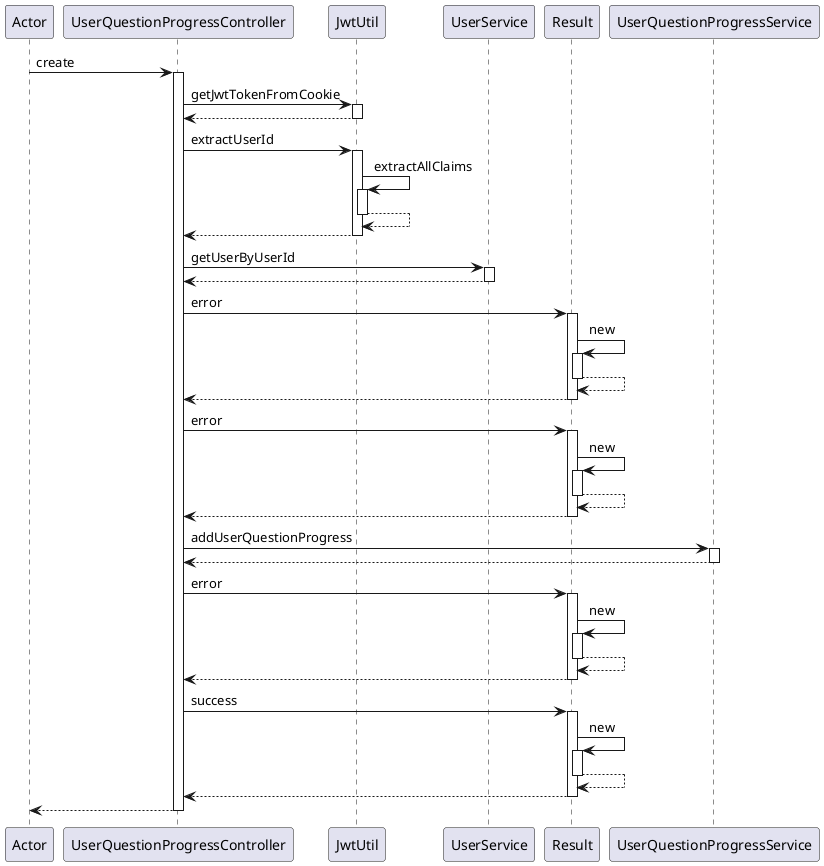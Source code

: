 @startuml
participant Actor
Actor -> UserQuestionProgressController : create
activate UserQuestionProgressController
UserQuestionProgressController -> JwtUtil : getJwtTokenFromCookie
activate JwtUtil
JwtUtil --> UserQuestionProgressController
deactivate JwtUtil
UserQuestionProgressController -> JwtUtil : extractUserId
activate JwtUtil
JwtUtil -> JwtUtil : extractAllClaims
activate JwtUtil
JwtUtil --> JwtUtil
deactivate JwtUtil
JwtUtil --> UserQuestionProgressController
deactivate JwtUtil
UserQuestionProgressController -> UserService : getUserByUserId
activate UserService
UserService --> UserQuestionProgressController
deactivate UserService
UserQuestionProgressController -> Result : error
activate Result
Result -> Result : new
activate Result
Result --> Result
deactivate Result
Result --> UserQuestionProgressController
deactivate Result
UserQuestionProgressController -> Result : error
activate Result
Result -> Result : new
activate Result
Result --> Result
deactivate Result
Result --> UserQuestionProgressController
deactivate Result
UserQuestionProgressController -> UserQuestionProgressService : addUserQuestionProgress
activate UserQuestionProgressService
UserQuestionProgressService --> UserQuestionProgressController
deactivate UserQuestionProgressService
UserQuestionProgressController -> Result : error
activate Result
Result -> Result : new
activate Result
Result --> Result
deactivate Result
Result --> UserQuestionProgressController
deactivate Result
UserQuestionProgressController -> Result : success
activate Result
Result -> Result : new
activate Result
Result --> Result
deactivate Result
Result --> UserQuestionProgressController
deactivate Result
return
@enduml